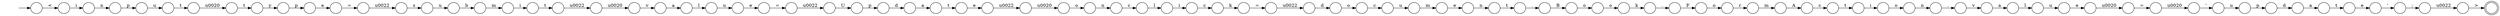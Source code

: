 digraph Automaton {
  rankdir = LR;
  0 [shape=circle,label=""];
  0 -> 56 [label="d"]
  1 [shape=circle,label=""];
  1 -> 72 [label="s"]
  2 [shape=circle,label=""];
  2 -> 28 [label="v"]
  3 [shape=circle,label=""];
  3 -> 57 [label="m"]
  4 [shape=circle,label=""];
  4 -> 9 [label="t"]
  5 [shape=circle,label=""];
  5 -> 2 [label="\u0020"]
  6 [shape=circle,label=""];
  6 -> 14 [label="e"]
  7 [shape=circle,label=""];
  7 -> 1 [label="\u0022"]
  8 [shape=circle,label=""];
  8 -> 16 [label="t"]
  9 [shape=circle,label=""];
  9 -> 26 [label="y"]
  10 [shape=circle,label=""];
  10 -> 71 [label="a"]
  11 [shape=circle,label=""];
  11 -> 39 [label="\u0022"]
  12 [shape=circle,label=""];
  12 -> 38 [label="i"]
  13 [shape=circle,label=""];
  13 -> 69 [label="e"]
  14 [shape=circle,label=""];
  14 -> 86 [label="="]
  15 [shape=circle,label=""];
  15 -> 34 [label="n"]
  16 [shape=circle,label=""];
  16 -> 4 [label="\u0020"]
  17 [shape=circle,label=""];
  17 -> 81 [label="k"]
  18 [shape=circle,label=""];
  18 -> 68 [label="u"]
  19 [shape=circle,label=""];
  19 -> 79 [label="c"]
  20 [shape=circle,label=""];
  20 -> 66 [label="k"]
  21 [shape=circle,label=""];
  21 -> 41 [label="t"]
  22 [shape=circle,label=""];
  22 -> 43 [label="n"]
  23 [shape=circle,label=""];
  23 -> 64 [label="i"]
  24 [shape=circle,label=""];
  24 -> 67 [label="t"]
  25 [shape=circle,label=""];
  25 -> 12 [label="t"]
  26 [shape=circle,label=""];
  26 -> 13 [label="p"]
  27 [shape=circle,label=""];
  27 -> 17 [label="c"]
  28 [shape=circle,label=""];
  28 -> 61 [label="a"]
  29 [shape=circle,label=""];
  29 -> 6 [label="u"]
  30 [shape=circle,label=""];
  30 -> 37 [label="o"]
  31 [shape=circle,label=""];
  31 -> 11 [label="e"]
  32 [shape=circle,label=""];
  32 -> 55 [label="m"]
  33 [shape=circle,label=""];
  33 -> 45 [label="e"]
  34 [shape=circle,label=""];
  34 -> 44 [label="t"]
  35 [shape=circle,label=""];
  35 -> 20 [label="o"]
  36 [shape=circle,label=""];
  36 -> 84 [label="v"]
  37 [shape=circle,label=""];
  37 -> 32 [label="r"]
  38 [shape=circle,label=""];
  38 -> 22 [label="o"]
  39 [shape=circle,label=""];
  39 -> 51 [label="\u0020"]
  40 [shape=doublecircle,label=""];
  41 [shape=circle,label=""];
  41 -> 5 [label="\u0022"]
  42 [shape=circle,label=""];
  42 -> 85 [label=";"]
  43 [shape=circle,label=""];
  43 -> 36 [label="."]
  44 [shape=circle,label=""];
  44 -> 78 [label="."]
  45 [shape=circle,label=""];
  45 -> 73 [label="\u0020"]
  46 [shape=circle,label=""];
  46 -> 30 [label="F"]
  47 [shape=circle,label=""];
  47 -> 15 [label="e"]
  48 [shape=circle,label=""];
  48 -> 35 [label="o"]
  49 [shape=circle,label=""];
  49 -> 10 [label="d"]
  50 [shape=circle,label=""];
  50 -> 49 [label="p"]
  51 [shape=circle,label=""];
  51 -> 83 [label="o"]
  52 [shape=circle,label=""];
  initial [shape=plaintext,label=""];
  initial -> 52
  52 -> 23 [label="<"]
  53 [shape=circle,label=""];
  53 -> 18 [label="'"]
  54 [shape=circle,label=""];
  54 -> 33 [label="u"]
  55 [shape=circle,label=""];
  55 -> 62 [label="A"]
  56 [shape=circle,label=""];
  56 -> 88 [label="o"]
  57 [shape=circle,label=""];
  57 -> 21 [label="i"]
  58 [shape=circle,label=""];
  58 -> 0 [label="\u0022"]
  59 [shape=circle,label=""];
  59 -> 3 [label="b"]
  60 [shape=circle,label=""];
  60 -> 42 [label="'"]
  61 [shape=circle,label=""];
  61 -> 29 [label="l"]
  62 [shape=circle,label=""];
  62 -> 25 [label="c"]
  63 [shape=circle,label=""];
  63 -> 27 [label="i"]
  64 [shape=circle,label=""];
  64 -> 82 [label="n"]
  65 [shape=circle,label=""];
  65 -> 8 [label="u"]
  66 [shape=circle,label=""];
  66 -> 46 [label="."]
  67 [shape=circle,label=""];
  67 -> 60 [label="e"]
  68 [shape=circle,label=""];
  68 -> 76 [label="p"]
  69 [shape=circle,label=""];
  69 -> 7 [label="="]
  70 [shape=circle,label=""];
  70 -> 50 [label="U"]
  71 [shape=circle,label=""];
  71 -> 31 [label="t"]
  72 [shape=circle,label=""];
  72 -> 59 [label="u"]
  73 [shape=circle,label=""];
  73 -> 80 [label="="]
  74 [shape=circle,label=""];
  74 -> 54 [label="l"]
  75 [shape=circle,label=""];
  75 -> 47 [label="m"]
  76 [shape=circle,label=""];
  76 -> 77 [label="d"]
  77 [shape=circle,label=""];
  77 -> 24 [label="a"]
  78 [shape=circle,label=""];
  78 -> 48 [label="B"]
  79 [shape=circle,label=""];
  79 -> 63 [label="l"]
  80 [shape=circle,label=""];
  80 -> 53 [label="\u0020"]
  81 [shape=circle,label=""];
  81 -> 58 [label="="]
  82 [shape=circle,label=""];
  82 -> 65 [label="p"]
  83 [shape=circle,label=""];
  83 -> 19 [label="n"]
  84 [shape=circle,label=""];
  84 -> 74 [label="a"]
  85 [shape=circle,label=""];
  85 -> 89 [label="\u0022"]
  86 [shape=circle,label=""];
  86 -> 70 [label="\u0022"]
  87 [shape=circle,label=""];
  87 -> 75 [label="u"]
  88 [shape=circle,label=""];
  88 -> 87 [label="c"]
  89 [shape=circle,label=""];
  89 -> 40 [label=">"]
}


